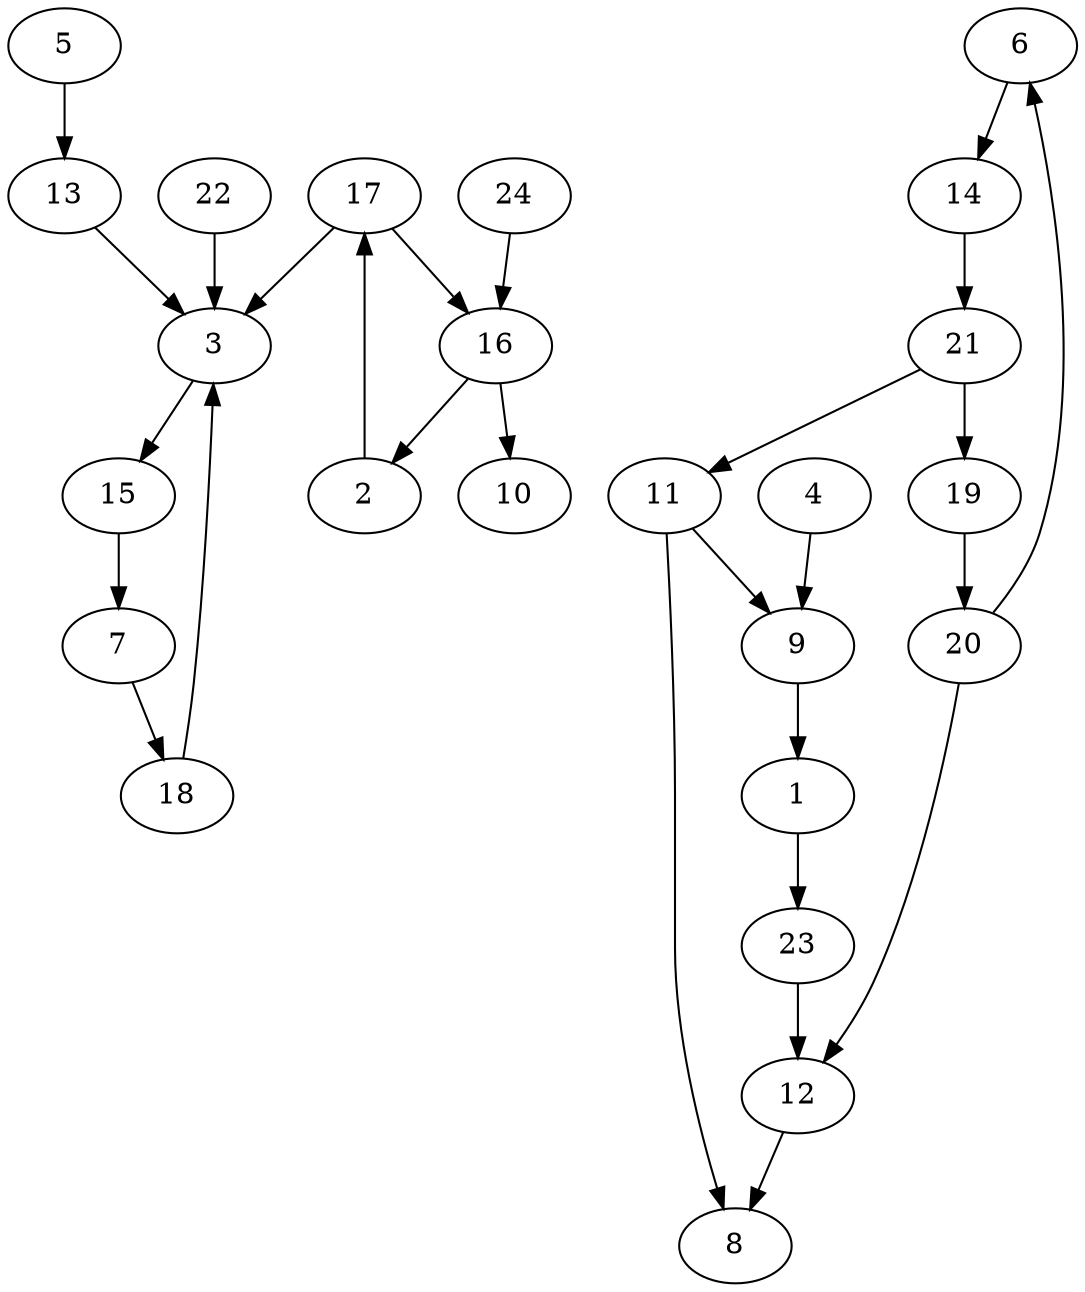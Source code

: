 strict digraph  {
5;
13;
3;
6;
14;
15;
7;
11;
8;
9;
16;
10;
4;
2;
18;
17;
19;
20;
12;
21;
22;
1;
23;
24;
5 -> 13;
13 -> 3;
3 -> 15;
6 -> 14;
14 -> 21;
15 -> 7;
7 -> 18;
11 -> 8;
11 -> 9;
9 -> 1;
16 -> 10;
16 -> 2;
4 -> 9;
2 -> 17;
18 -> 3;
17 -> 16;
17 -> 3;
19 -> 20;
20 -> 12;
20 -> 6;
12 -> 8;
21 -> 19;
21 -> 11;
22 -> 3;
1 -> 23;
23 -> 12;
24 -> 16;
}
